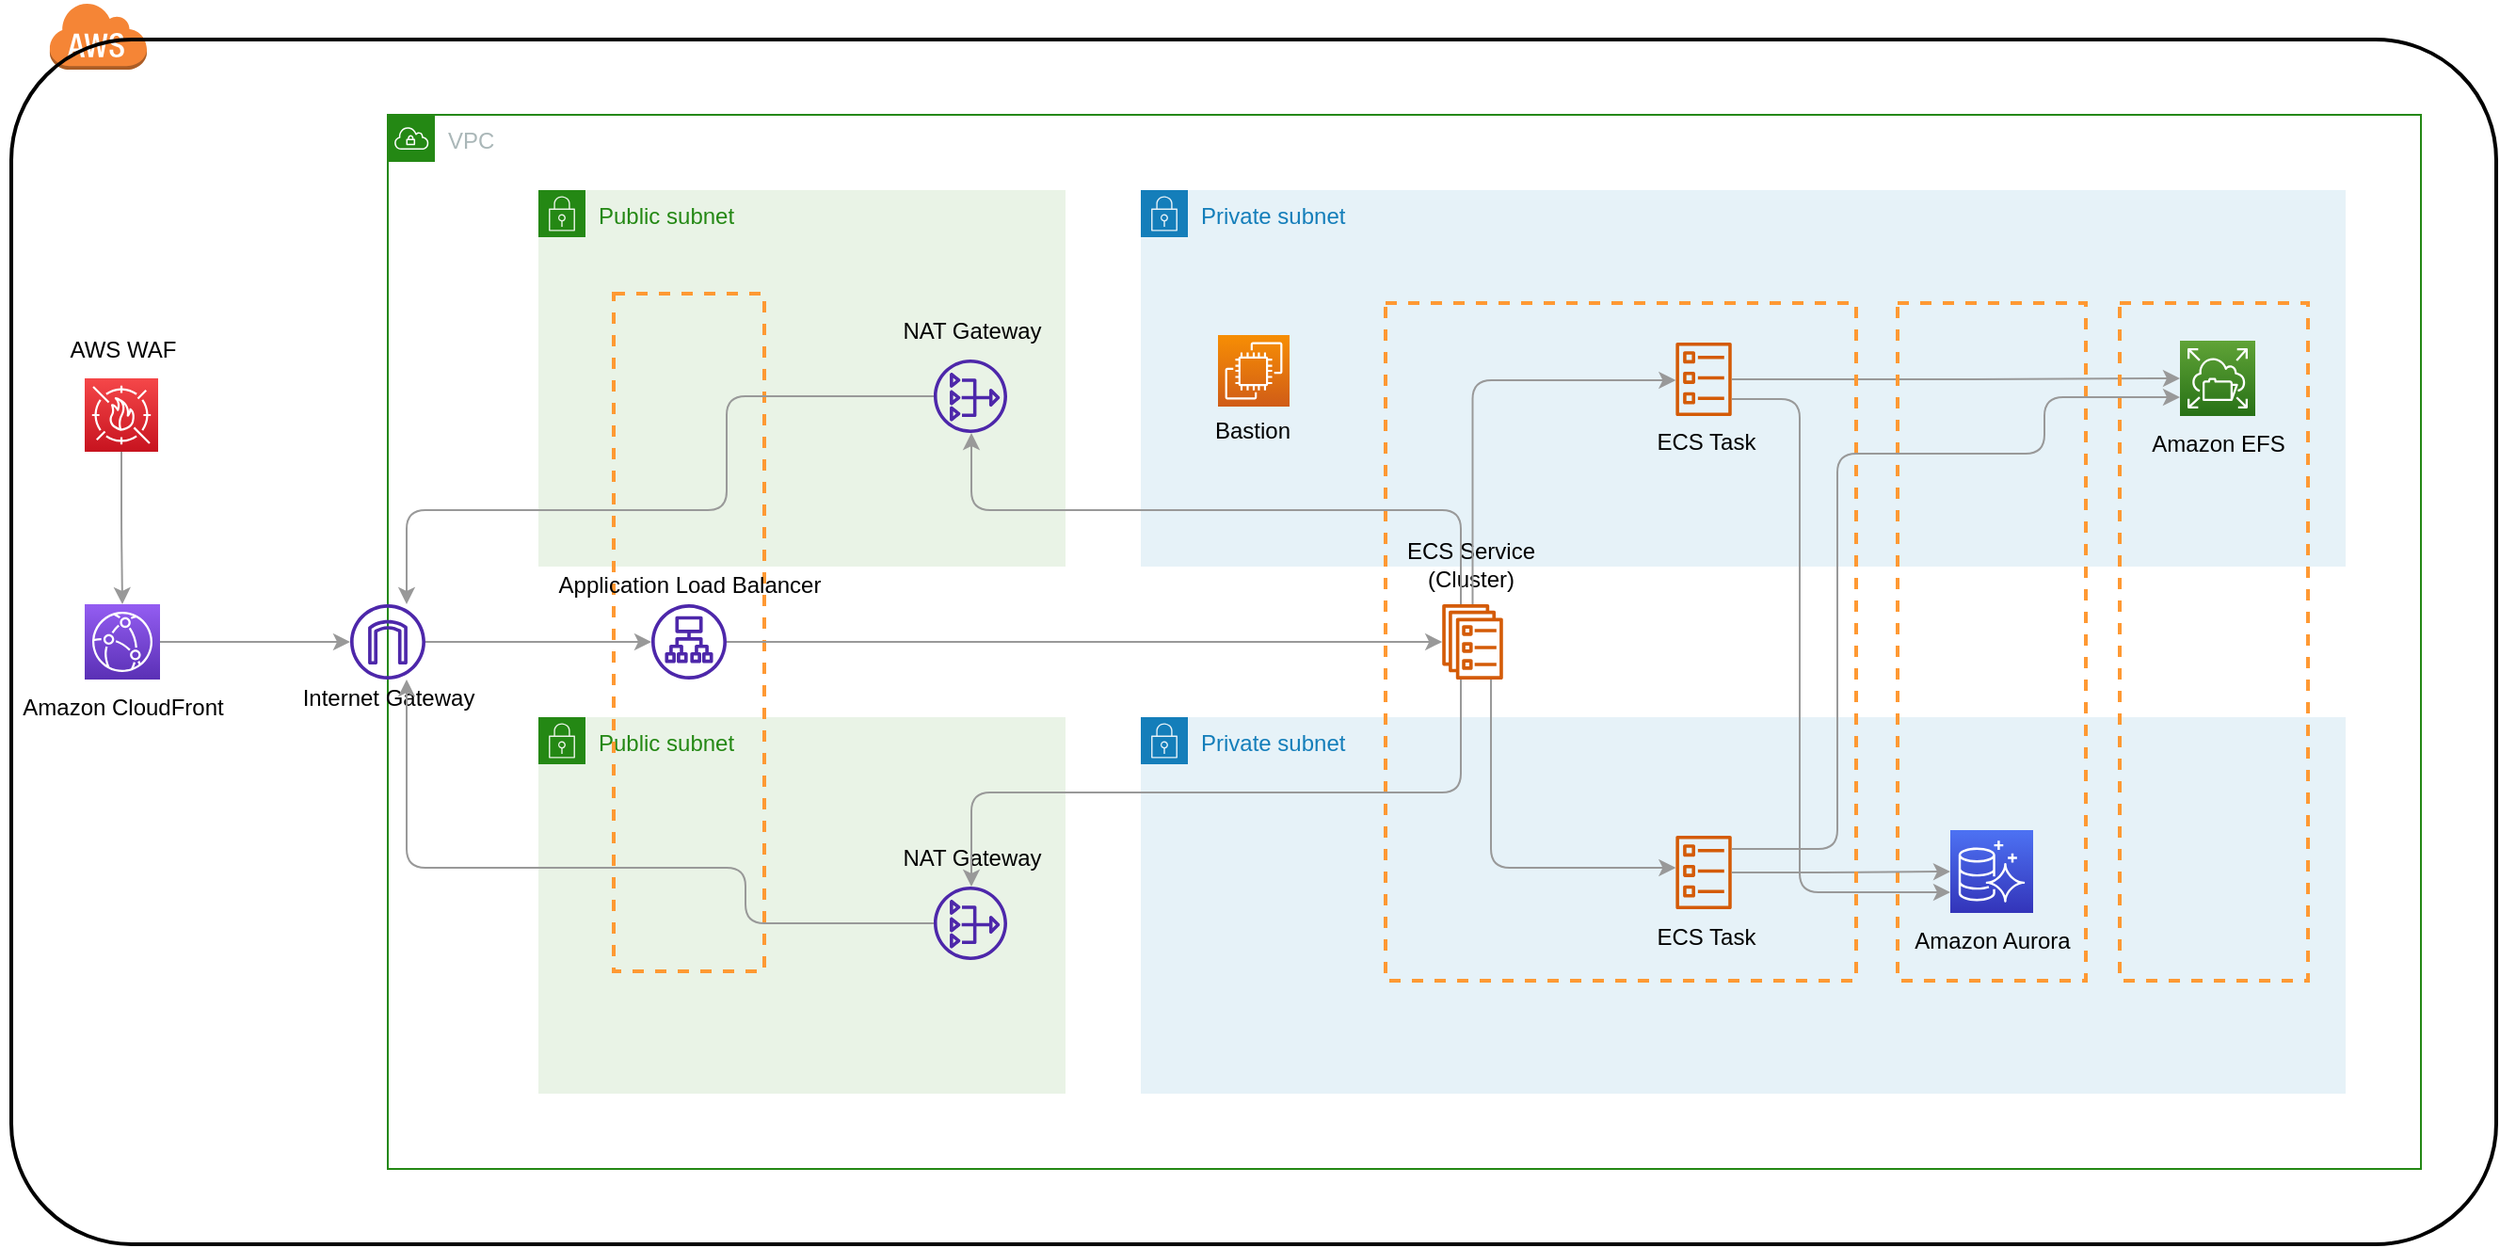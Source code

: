 <mxfile>
    <diagram id="tyZdko0Frrr-hSUvyJk_" name="Page-1">
        <mxGraphModel dx="1490" dy="1162" grid="1" gridSize="10" guides="1" tooltips="1" connect="1" arrows="1" fold="1" page="1" pageScale="1" pageWidth="1600" pageHeight="900" background="#ffffff" math="0" shadow="0">
            <root>
                <mxCell id="0"/>
                <mxCell id="1" parent="0"/>
                <mxCell id="2" value="VPC" style="points=[[0,0],[0.25,0],[0.5,0],[0.75,0],[1,0],[1,0.25],[1,0.5],[1,0.75],[1,1],[0.75,1],[0.5,1],[0.25,1],[0,1],[0,0.75],[0,0.5],[0,0.25]];outlineConnect=0;gradientColor=none;html=1;whiteSpace=wrap;fontSize=12;fontStyle=0;container=1;pointerEvents=0;collapsible=0;recursiveResize=0;shape=mxgraph.aws4.group;grIcon=mxgraph.aws4.group_vpc;strokeColor=#248814;fillColor=none;verticalAlign=top;align=left;spacingLeft=30;fontColor=#AAB7B8;dashed=0;" parent="1" vertex="1">
                    <mxGeometry x="280" y="200" width="1080" height="560" as="geometry"/>
                </mxCell>
                <mxCell id="7" value="Public subnet" style="points=[[0,0],[0.25,0],[0.5,0],[0.75,0],[1,0],[1,0.25],[1,0.5],[1,0.75],[1,1],[0.75,1],[0.5,1],[0.25,1],[0,1],[0,0.75],[0,0.5],[0,0.25]];outlineConnect=0;gradientColor=none;html=1;whiteSpace=wrap;fontSize=12;fontStyle=0;container=1;pointerEvents=0;collapsible=0;recursiveResize=0;shape=mxgraph.aws4.group;grIcon=mxgraph.aws4.group_security_group;grStroke=0;strokeColor=#248814;fillColor=#E9F3E6;verticalAlign=top;align=left;spacingLeft=30;fontColor=#248814;dashed=0;" parent="2" vertex="1">
                    <mxGeometry x="80" y="320" width="280" height="200" as="geometry"/>
                </mxCell>
                <mxCell id="8" value="" style="sketch=0;outlineConnect=0;fontColor=#232F3E;gradientColor=none;fillColor=#4D27AA;strokeColor=none;dashed=0;verticalLabelPosition=bottom;verticalAlign=top;align=center;html=1;fontSize=12;fontStyle=0;aspect=fixed;pointerEvents=1;shape=mxgraph.aws4.nat_gateway;" parent="7" vertex="1">
                    <mxGeometry x="210" y="90" width="39" height="39" as="geometry"/>
                </mxCell>
                <mxCell id="9" value="&lt;font color=&quot;#000000&quot;&gt;NAT Gateway&lt;/font&gt;" style="text;html=1;align=center;verticalAlign=middle;resizable=0;points=[];autosize=1;strokeColor=none;fillColor=none;" parent="7" vertex="1">
                    <mxGeometry x="179.5" y="60" width="100" height="30" as="geometry"/>
                </mxCell>
                <mxCell id="3" value="Public subnet" style="points=[[0,0],[0.25,0],[0.5,0],[0.75,0],[1,0],[1,0.25],[1,0.5],[1,0.75],[1,1],[0.75,1],[0.5,1],[0.25,1],[0,1],[0,0.75],[0,0.5],[0,0.25]];outlineConnect=0;gradientColor=none;html=1;whiteSpace=wrap;fontSize=12;fontStyle=0;container=1;pointerEvents=0;collapsible=0;recursiveResize=0;shape=mxgraph.aws4.group;grIcon=mxgraph.aws4.group_security_group;grStroke=0;strokeColor=#248814;fillColor=#E9F3E6;verticalAlign=top;align=left;spacingLeft=30;fontColor=#248814;dashed=0;" parent="2" vertex="1">
                    <mxGeometry x="80" y="40" width="280" height="200" as="geometry"/>
                </mxCell>
                <mxCell id="5" value="" style="sketch=0;outlineConnect=0;fontColor=#232F3E;gradientColor=none;fillColor=#4D27AA;strokeColor=none;dashed=0;verticalLabelPosition=bottom;verticalAlign=top;align=center;html=1;fontSize=12;fontStyle=0;aspect=fixed;pointerEvents=1;shape=mxgraph.aws4.nat_gateway;" parent="3" vertex="1">
                    <mxGeometry x="210" y="90" width="39" height="39" as="geometry"/>
                </mxCell>
                <mxCell id="6" value="&lt;font color=&quot;#000000&quot;&gt;NAT Gateway&lt;/font&gt;" style="text;html=1;align=center;verticalAlign=middle;resizable=0;points=[];autosize=1;strokeColor=none;fillColor=none;" parent="3" vertex="1">
                    <mxGeometry x="180" y="60" width="100" height="30" as="geometry"/>
                </mxCell>
                <mxCell id="13" value="" style="rounded=0;whiteSpace=wrap;html=1;shadow=0;fontColor=#000000;dashed=1;fillColor=none;strokeWidth=2;strokeColor=#FF9933;" parent="3" vertex="1">
                    <mxGeometry x="40" y="55" width="80" height="360" as="geometry"/>
                </mxCell>
                <mxCell id="10" value="" style="sketch=0;outlineConnect=0;fontColor=#232F3E;gradientColor=none;fillColor=#4D27AA;strokeColor=none;dashed=0;verticalLabelPosition=bottom;verticalAlign=top;align=center;html=1;fontSize=12;fontStyle=0;aspect=fixed;pointerEvents=1;shape=mxgraph.aws4.application_load_balancer;" parent="2" vertex="1">
                    <mxGeometry x="140" y="260" width="40" height="40" as="geometry"/>
                </mxCell>
                <mxCell id="19" value="Private subnet" style="points=[[0,0],[0.25,0],[0.5,0],[0.75,0],[1,0],[1,0.25],[1,0.5],[1,0.75],[1,1],[0.75,1],[0.5,1],[0.25,1],[0,1],[0,0.75],[0,0.5],[0,0.25]];outlineConnect=0;gradientColor=none;html=1;whiteSpace=wrap;fontSize=12;fontStyle=0;container=1;pointerEvents=0;collapsible=0;recursiveResize=0;shape=mxgraph.aws4.group;grIcon=mxgraph.aws4.group_security_group;grStroke=0;strokeColor=#147EBA;fillColor=#E6F2F8;verticalAlign=top;align=left;spacingLeft=30;fontColor=#147EBA;dashed=0;shadow=0;strokeWidth=2;" parent="2" vertex="1">
                    <mxGeometry x="400" y="40" width="640" height="200" as="geometry"/>
                </mxCell>
                <mxCell id="25" value="&lt;font color=&quot;#000000&quot;&gt;Amazon EFS&lt;/font&gt;" style="text;html=1;align=center;verticalAlign=middle;resizable=0;points=[];autosize=1;strokeColor=none;fillColor=none;" parent="19" vertex="1">
                    <mxGeometry x="527" y="120" width="90" height="30" as="geometry"/>
                </mxCell>
                <mxCell id="26" value="" style="sketch=0;points=[[0,0,0],[0.25,0,0],[0.5,0,0],[0.75,0,0],[1,0,0],[0,1,0],[0.25,1,0],[0.5,1,0],[0.75,1,0],[1,1,0],[0,0.25,0],[0,0.5,0],[0,0.75,0],[1,0.25,0],[1,0.5,0],[1,0.75,0]];outlineConnect=0;fontColor=#232F3E;gradientColor=#60A337;gradientDirection=north;fillColor=#277116;strokeColor=#ffffff;dashed=0;verticalLabelPosition=bottom;verticalAlign=top;align=center;html=1;fontSize=12;fontStyle=0;aspect=fixed;shape=mxgraph.aws4.resourceIcon;resIcon=mxgraph.aws4.elastic_file_system;shadow=0;strokeWidth=2;" parent="19" vertex="1">
                    <mxGeometry x="552" y="80" width="40" height="40" as="geometry"/>
                </mxCell>
                <mxCell id="41" value="&lt;font color=&quot;#000000&quot;&gt;ECS Task&lt;/font&gt;" style="text;html=1;align=center;verticalAlign=middle;resizable=0;points=[];autosize=1;strokeColor=none;fillColor=none;" parent="19" vertex="1">
                    <mxGeometry x="260" y="119" width="80" height="30" as="geometry"/>
                </mxCell>
                <mxCell id="40" value="" style="sketch=0;outlineConnect=0;fontColor=#232F3E;gradientColor=none;fillColor=#D45B07;strokeColor=none;dashed=0;verticalLabelPosition=bottom;verticalAlign=top;align=center;html=1;fontSize=12;fontStyle=0;aspect=fixed;pointerEvents=1;shape=mxgraph.aws4.ecs_task;shadow=0;strokeWidth=2;" parent="19" vertex="1">
                    <mxGeometry x="284" y="81" width="30.06" height="39" as="geometry"/>
                </mxCell>
                <mxCell id="45" value="" style="sketch=0;points=[[0,0,0],[0.25,0,0],[0.5,0,0],[0.75,0,0],[1,0,0],[0,1,0],[0.25,1,0],[0.5,1,0],[0.75,1,0],[1,1,0],[0,0.25,0],[0,0.5,0],[0,0.75,0],[1,0.25,0],[1,0.5,0],[1,0.75,0]];outlineConnect=0;fontColor=#232F3E;gradientColor=#F78E04;gradientDirection=north;fillColor=#D05C17;strokeColor=#ffffff;dashed=0;verticalLabelPosition=bottom;verticalAlign=top;align=center;html=1;fontSize=12;fontStyle=0;aspect=fixed;shape=mxgraph.aws4.resourceIcon;resIcon=mxgraph.aws4.ec2;shadow=0;strokeWidth=2;" parent="19" vertex="1">
                    <mxGeometry x="41" y="77" width="38" height="38" as="geometry"/>
                </mxCell>
                <mxCell id="46" value="&lt;font color=&quot;#000000&quot;&gt;Bastion&lt;br&gt;&lt;/font&gt;" style="text;html=1;align=center;verticalAlign=middle;resizable=0;points=[];autosize=1;strokeColor=none;fillColor=none;" parent="19" vertex="1">
                    <mxGeometry x="29" y="113" width="60" height="30" as="geometry"/>
                </mxCell>
                <mxCell id="50" value="" style="endArrow=classic;html=1;fontColor=#000000;strokeColor=#999999;strokeWidth=1;edgeStyle=orthogonalEdgeStyle;" parent="19" source="40" target="26" edge="1">
                    <mxGeometry width="50" height="50" relative="1" as="geometry">
                        <mxPoint x="323.877" y="372.5" as="sourcePoint"/>
                        <mxPoint x="540" y="110" as="targetPoint"/>
                        <Array as="points"/>
                    </mxGeometry>
                </mxCell>
                <mxCell id="22" value="Private subnet" style="points=[[0,0],[0.25,0],[0.5,0],[0.75,0],[1,0],[1,0.25],[1,0.5],[1,0.75],[1,1],[0.75,1],[0.5,1],[0.25,1],[0,1],[0,0.75],[0,0.5],[0,0.25]];outlineConnect=0;gradientColor=none;html=1;whiteSpace=wrap;fontSize=12;fontStyle=0;container=1;pointerEvents=0;collapsible=0;recursiveResize=0;shape=mxgraph.aws4.group;grIcon=mxgraph.aws4.group_security_group;grStroke=0;strokeColor=#147EBA;fillColor=#E6F2F8;verticalAlign=top;align=left;spacingLeft=30;fontColor=#147EBA;dashed=0;shadow=0;strokeWidth=2;" parent="2" vertex="1">
                    <mxGeometry x="400" y="320" width="640" height="200" as="geometry"/>
                </mxCell>
                <mxCell id="24" value="" style="rounded=0;whiteSpace=wrap;html=1;shadow=0;fontColor=#000000;dashed=1;fillColor=none;strokeWidth=2;strokeColor=#FF9933;" parent="22" vertex="1">
                    <mxGeometry x="402" y="-220" width="100" height="360" as="geometry"/>
                </mxCell>
                <mxCell id="34" value="" style="sketch=0;points=[[0,0,0],[0.25,0,0],[0.5,0,0],[0.75,0,0],[1,0,0],[0,1,0],[0.25,1,0],[0.5,1,0],[0.75,1,0],[1,1,0],[0,0.25,0],[0,0.5,0],[0,0.75,0],[1,0.25,0],[1,0.5,0],[1,0.75,0]];outlineConnect=0;fontColor=#232F3E;gradientColor=#4D72F3;gradientDirection=north;fillColor=#3334B9;strokeColor=#ffffff;dashed=0;verticalLabelPosition=bottom;verticalAlign=top;align=center;html=1;fontSize=12;fontStyle=0;aspect=fixed;shape=mxgraph.aws4.resourceIcon;resIcon=mxgraph.aws4.aurora;shadow=0;strokeWidth=2;" parent="22" vertex="1">
                    <mxGeometry x="430" y="60" width="44" height="44" as="geometry"/>
                </mxCell>
                <mxCell id="36" value="&lt;font color=&quot;#000000&quot;&gt;Amazon Aurora&lt;/font&gt;" style="text;html=1;align=center;verticalAlign=middle;resizable=0;points=[];autosize=1;strokeColor=none;fillColor=none;" parent="22" vertex="1">
                    <mxGeometry x="397" y="104" width="110" height="30" as="geometry"/>
                </mxCell>
                <mxCell id="38" value="&lt;font color=&quot;#000000&quot;&gt;ECS Service&lt;br&gt;(Cluster)&lt;br&gt;&lt;/font&gt;" style="text;html=1;align=center;verticalAlign=middle;resizable=0;points=[];autosize=1;strokeColor=none;fillColor=none;" parent="22" vertex="1">
                    <mxGeometry x="130" y="-101" width="90" height="40" as="geometry"/>
                </mxCell>
                <mxCell id="43" value="&lt;font color=&quot;#000000&quot;&gt;ECS Task&lt;/font&gt;" style="text;html=1;align=center;verticalAlign=middle;resizable=0;points=[];autosize=1;strokeColor=none;fillColor=none;" parent="22" vertex="1">
                    <mxGeometry x="260" y="102" width="80" height="30" as="geometry"/>
                </mxCell>
                <mxCell id="44" value="" style="sketch=0;outlineConnect=0;fontColor=#232F3E;gradientColor=none;fillColor=#D45B07;strokeColor=none;dashed=0;verticalLabelPosition=bottom;verticalAlign=top;align=center;html=1;fontSize=12;fontStyle=0;aspect=fixed;pointerEvents=1;shape=mxgraph.aws4.ecs_task;shadow=0;strokeWidth=2;" parent="22" vertex="1">
                    <mxGeometry x="284" y="63" width="30.06" height="39" as="geometry"/>
                </mxCell>
                <mxCell id="48" value="" style="endArrow=classic;html=1;fontColor=#000000;entryX=0;entryY=0.5;entryDx=0;entryDy=0;entryPerimeter=0;strokeColor=#999999;strokeWidth=1;edgeStyle=orthogonalEdgeStyle;" parent="22" source="44" target="34" edge="1">
                    <mxGeometry width="50" height="50" relative="1" as="geometry">
                        <mxPoint x="70" y="-150" as="sourcePoint"/>
                        <mxPoint x="120" y="-200" as="targetPoint"/>
                    </mxGeometry>
                </mxCell>
                <mxCell id="39" value="" style="rounded=0;whiteSpace=wrap;html=1;shadow=0;fontColor=#000000;dashed=1;fillColor=none;strokeWidth=2;strokeColor=#FF9933;" parent="22" vertex="1">
                    <mxGeometry x="130" y="-220" width="250" height="360" as="geometry"/>
                </mxCell>
                <mxCell id="29" value="" style="rounded=0;whiteSpace=wrap;html=1;shadow=0;fontColor=#000000;dashed=1;fillColor=none;strokeWidth=2;strokeColor=#FF9933;" parent="22" vertex="1">
                    <mxGeometry x="520" y="-220" width="100" height="360" as="geometry"/>
                </mxCell>
                <mxCell id="16" value="&lt;font color=&quot;#000000&quot;&gt;Application Load Balancer&lt;/font&gt;" style="text;html=1;align=center;verticalAlign=middle;resizable=0;points=[];autosize=1;strokeColor=none;fillColor=none;" parent="2" vertex="1">
                    <mxGeometry x="80" y="235" width="160" height="30" as="geometry"/>
                </mxCell>
                <mxCell id="37" value="" style="sketch=0;outlineConnect=0;fontColor=#232F3E;gradientColor=none;fillColor=#D45B07;strokeColor=none;dashed=0;verticalLabelPosition=bottom;verticalAlign=top;align=center;html=1;fontSize=12;fontStyle=0;aspect=fixed;pointerEvents=1;shape=mxgraph.aws4.ecs_service;shadow=0;strokeWidth=2;" parent="2" vertex="1">
                    <mxGeometry x="560" y="260" width="32.5" height="40" as="geometry"/>
                </mxCell>
                <mxCell id="17" value="&lt;font color=&quot;#000000&quot;&gt;Internet Gateway&lt;/font&gt;" style="text;html=1;align=center;verticalAlign=middle;resizable=0;points=[];autosize=1;strokeColor=none;fillColor=none;" parent="2" vertex="1">
                    <mxGeometry x="-55" y="295" width="110" height="30" as="geometry"/>
                </mxCell>
                <mxCell id="15" value="" style="sketch=0;outlineConnect=0;fontColor=#232F3E;gradientColor=none;fillColor=#4D27AA;strokeColor=none;dashed=0;verticalLabelPosition=bottom;verticalAlign=top;align=center;html=1;fontSize=12;fontStyle=0;aspect=fixed;pointerEvents=1;shape=mxgraph.aws4.internet_gateway;shadow=0;strokeWidth=2;" parent="2" vertex="1">
                    <mxGeometry x="-20" y="260" width="40" height="40" as="geometry"/>
                </mxCell>
                <mxCell id="49" value="" style="endArrow=classic;html=1;fontColor=#000000;entryX=0;entryY=0.75;entryDx=0;entryDy=0;strokeColor=#999999;strokeWidth=1;edgeStyle=orthogonalEdgeStyle;entryPerimeter=0;" parent="2" source="44" target="26" edge="1">
                    <mxGeometry width="50" height="50" relative="1" as="geometry">
                        <mxPoint x="723.877" y="412.5" as="sourcePoint"/>
                        <mxPoint x="840" y="412" as="targetPoint"/>
                        <Array as="points">
                            <mxPoint x="770" y="390"/>
                            <mxPoint x="770" y="180"/>
                            <mxPoint x="880" y="180"/>
                            <mxPoint x="880" y="150"/>
                        </Array>
                    </mxGeometry>
                </mxCell>
                <mxCell id="51" value="" style="endArrow=classic;html=1;fontColor=#000000;strokeColor=#999999;strokeWidth=1;edgeStyle=orthogonalEdgeStyle;entryX=0;entryY=0.75;entryDx=0;entryDy=0;entryPerimeter=0;" parent="2" source="40" target="34" edge="1">
                    <mxGeometry width="50" height="50" relative="1" as="geometry">
                        <mxPoint x="723.877" y="150.5" as="sourcePoint"/>
                        <mxPoint x="962" y="150" as="targetPoint"/>
                        <Array as="points">
                            <mxPoint x="750" y="151"/>
                            <mxPoint x="750" y="413"/>
                        </Array>
                    </mxGeometry>
                </mxCell>
                <mxCell id="54" value="" style="endArrow=classic;html=1;fontColor=#000000;strokeColor=#999999;strokeWidth=1;edgeStyle=orthogonalEdgeStyle;" parent="2" source="10" target="37" edge="1">
                    <mxGeometry width="50" height="50" relative="1" as="geometry">
                        <mxPoint x="723.877" y="161" as="sourcePoint"/>
                        <mxPoint x="840" y="423" as="targetPoint"/>
                        <Array as="points">
                            <mxPoint x="430" y="280"/>
                            <mxPoint x="430" y="280"/>
                        </Array>
                    </mxGeometry>
                </mxCell>
                <mxCell id="55" value="" style="endArrow=classic;html=1;fontColor=#000000;strokeColor=#999999;strokeWidth=1;edgeStyle=orthogonalEdgeStyle;" parent="2" source="37" target="40" edge="1">
                    <mxGeometry width="50" height="50" relative="1" as="geometry">
                        <mxPoint x="723.877" y="150.5" as="sourcePoint"/>
                        <mxPoint x="962" y="150" as="targetPoint"/>
                        <Array as="points">
                            <mxPoint x="576" y="141"/>
                        </Array>
                    </mxGeometry>
                </mxCell>
                <mxCell id="57" value="" style="endArrow=classic;html=1;fontColor=#000000;strokeColor=#999999;strokeWidth=1;edgeStyle=orthogonalEdgeStyle;" parent="2" source="37" target="44" edge="1">
                    <mxGeometry width="50" height="50" relative="1" as="geometry">
                        <mxPoint x="586.3" y="270" as="sourcePoint"/>
                        <mxPoint x="694.183" y="151" as="targetPoint"/>
                        <Array as="points">
                            <mxPoint x="586" y="400"/>
                        </Array>
                    </mxGeometry>
                </mxCell>
                <mxCell id="59" value="" style="endArrow=classic;html=1;fontColor=#000000;strokeColor=#999999;strokeWidth=1;edgeStyle=orthogonalEdgeStyle;" parent="2" source="37" target="5" edge="1">
                    <mxGeometry width="50" height="50" relative="1" as="geometry">
                        <mxPoint x="190" y="290" as="sourcePoint"/>
                        <mxPoint x="570.111" y="290" as="targetPoint"/>
                        <Array as="points">
                            <mxPoint x="570" y="210"/>
                            <mxPoint x="310" y="210"/>
                        </Array>
                    </mxGeometry>
                </mxCell>
                <mxCell id="62" value="" style="endArrow=classic;html=1;fontColor=#000000;strokeColor=#999999;strokeWidth=1;edgeStyle=orthogonalEdgeStyle;" parent="2" source="37" target="8" edge="1">
                    <mxGeometry width="50" height="50" relative="1" as="geometry">
                        <mxPoint x="586.3" y="270" as="sourcePoint"/>
                        <mxPoint x="320" y="179" as="targetPoint"/>
                        <Array as="points">
                            <mxPoint x="570" y="360"/>
                            <mxPoint x="310" y="360"/>
                        </Array>
                    </mxGeometry>
                </mxCell>
                <mxCell id="63" value="" style="endArrow=classic;html=1;fontColor=#000000;strokeColor=#999999;strokeWidth=1;edgeStyle=orthogonalEdgeStyle;" parent="2" source="15" target="10" edge="1">
                    <mxGeometry width="50" height="50" relative="1" as="geometry">
                        <mxPoint x="190" y="290" as="sourcePoint"/>
                        <mxPoint x="570.111" y="290" as="targetPoint"/>
                        <Array as="points"/>
                    </mxGeometry>
                </mxCell>
                <mxCell id="64" value="" style="endArrow=classic;html=1;fontColor=#000000;strokeColor=#999999;strokeWidth=1;edgeStyle=orthogonalEdgeStyle;" parent="2" source="5" target="15" edge="1">
                    <mxGeometry width="50" height="50" relative="1" as="geometry">
                        <mxPoint x="580" y="270" as="sourcePoint"/>
                        <mxPoint x="320" y="179" as="targetPoint"/>
                        <Array as="points">
                            <mxPoint x="180" y="150"/>
                            <mxPoint x="180" y="210"/>
                            <mxPoint x="10" y="210"/>
                        </Array>
                    </mxGeometry>
                </mxCell>
                <mxCell id="65" value="" style="endArrow=classic;html=1;fontColor=#000000;strokeColor=#999999;strokeWidth=1;edgeStyle=orthogonalEdgeStyle;" parent="2" source="8" target="15" edge="1">
                    <mxGeometry width="50" height="50" relative="1" as="geometry">
                        <mxPoint x="300" y="159.5" as="sourcePoint"/>
                        <mxPoint x="20" y="270.0" as="targetPoint"/>
                        <Array as="points">
                            <mxPoint x="190" y="430"/>
                            <mxPoint x="190" y="400"/>
                            <mxPoint x="10" y="400"/>
                        </Array>
                    </mxGeometry>
                </mxCell>
                <mxCell id="67" value="" style="sketch=0;points=[[0,0,0],[0.25,0,0],[0.5,0,0],[0.75,0,0],[1,0,0],[0,1,0],[0.25,1,0],[0.5,1,0],[0.75,1,0],[1,1,0],[0,0.25,0],[0,0.5,0],[0,0.75,0],[1,0.25,0],[1,0.5,0],[1,0.75,0]];outlineConnect=0;fontColor=#232F3E;gradientColor=#945DF2;gradientDirection=north;fillColor=#5A30B5;strokeColor=#ffffff;dashed=0;verticalLabelPosition=bottom;verticalAlign=top;align=center;html=1;fontSize=12;fontStyle=0;aspect=fixed;shape=mxgraph.aws4.resourceIcon;resIcon=mxgraph.aws4.cloudfront;shadow=0;strokeWidth=2;" parent="1" vertex="1">
                    <mxGeometry x="119" y="460" width="40" height="40" as="geometry"/>
                </mxCell>
                <mxCell id="68" value="&lt;font color=&quot;#000000&quot;&gt;Amazon CloudFront&lt;/font&gt;" style="text;html=1;align=center;verticalAlign=middle;resizable=0;points=[];autosize=1;strokeColor=none;fillColor=none;" parent="1" vertex="1">
                    <mxGeometry x="74" y="500" width="130" height="30" as="geometry"/>
                </mxCell>
                <mxCell id="69" value="" style="endArrow=classic;html=1;fontColor=#000000;strokeColor=#999999;strokeWidth=1;edgeStyle=orthogonalEdgeStyle;" parent="1" source="67" edge="1">
                    <mxGeometry width="50" height="50" relative="1" as="geometry">
                        <mxPoint x="310" y="490" as="sourcePoint"/>
                        <mxPoint x="260" y="480" as="targetPoint"/>
                        <Array as="points"/>
                    </mxGeometry>
                </mxCell>
                <mxCell id="70" value="" style="sketch=0;points=[[0,0,0],[0.25,0,0],[0.5,0,0],[0.75,0,0],[1,0,0],[0,1,0],[0.25,1,0],[0.5,1,0],[0.75,1,0],[1,1,0],[0,0.25,0],[0,0.5,0],[0,0.75,0],[1,0.25,0],[1,0.5,0],[1,0.75,0]];outlineConnect=0;fontColor=#232F3E;gradientColor=#F54749;gradientDirection=north;fillColor=#C7131F;strokeColor=#ffffff;dashed=0;verticalLabelPosition=bottom;verticalAlign=top;align=center;html=1;fontSize=12;fontStyle=0;aspect=fixed;shape=mxgraph.aws4.resourceIcon;resIcon=mxgraph.aws4.waf;shadow=0;strokeWidth=2;" parent="1" vertex="1">
                    <mxGeometry x="119" y="340" width="39" height="39" as="geometry"/>
                </mxCell>
                <mxCell id="71" value="&lt;font color=&quot;#000000&quot;&gt;AWS WAF&lt;/font&gt;" style="text;html=1;align=center;verticalAlign=middle;resizable=0;points=[];autosize=1;strokeColor=none;fillColor=none;" parent="1" vertex="1">
                    <mxGeometry x="99" y="310" width="80" height="30" as="geometry"/>
                </mxCell>
                <mxCell id="73" value="" style="endArrow=classic;html=1;fontColor=#000000;strokeColor=#999999;strokeWidth=1;edgeStyle=orthogonalEdgeStyle;exitX=0.5;exitY=1;exitDx=0;exitDy=0;exitPerimeter=0;entryX=0.5;entryY=0;entryDx=0;entryDy=0;entryPerimeter=0;" parent="1" source="70" target="67" edge="1">
                    <mxGeometry width="50" height="50" relative="1" as="geometry">
                        <mxPoint x="169" y="490" as="sourcePoint"/>
                        <mxPoint x="270" y="490" as="targetPoint"/>
                        <Array as="points"/>
                    </mxGeometry>
                </mxCell>
                <mxCell id="77" value="" style="dashed=0;html=1;shape=mxgraph.aws3.cloud;fillColor=#F58536;gradientColor=none;dashed=0;" vertex="1" parent="1">
                    <mxGeometry x="100" y="140" width="52" height="36" as="geometry"/>
                </mxCell>
                <mxCell id="76" value="" style="rounded=1;arcSize=10;dashed=0;fillColor=none;gradientColor=none;strokeWidth=2;" vertex="1" parent="1">
                    <mxGeometry x="80" y="160" width="1320" height="640" as="geometry"/>
                </mxCell>
            </root>
        </mxGraphModel>
    </diagram>
</mxfile>
